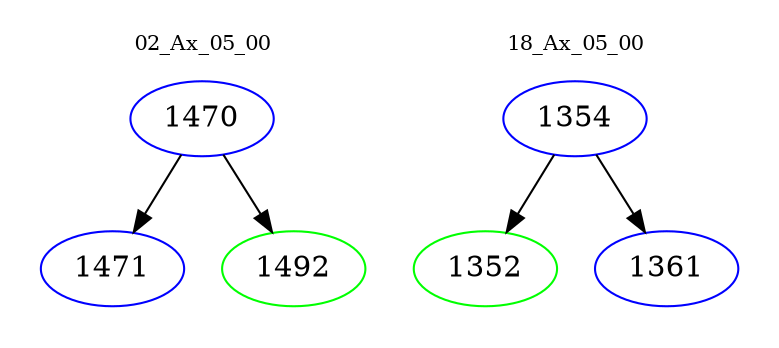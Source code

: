 digraph{
subgraph cluster_0 {
color = white
label = "02_Ax_05_00";
fontsize=10;
T0_1470 [label="1470", color="blue"]
T0_1470 -> T0_1471 [color="black"]
T0_1471 [label="1471", color="blue"]
T0_1470 -> T0_1492 [color="black"]
T0_1492 [label="1492", color="green"]
}
subgraph cluster_1 {
color = white
label = "18_Ax_05_00";
fontsize=10;
T1_1354 [label="1354", color="blue"]
T1_1354 -> T1_1352 [color="black"]
T1_1352 [label="1352", color="green"]
T1_1354 -> T1_1361 [color="black"]
T1_1361 [label="1361", color="blue"]
}
}
